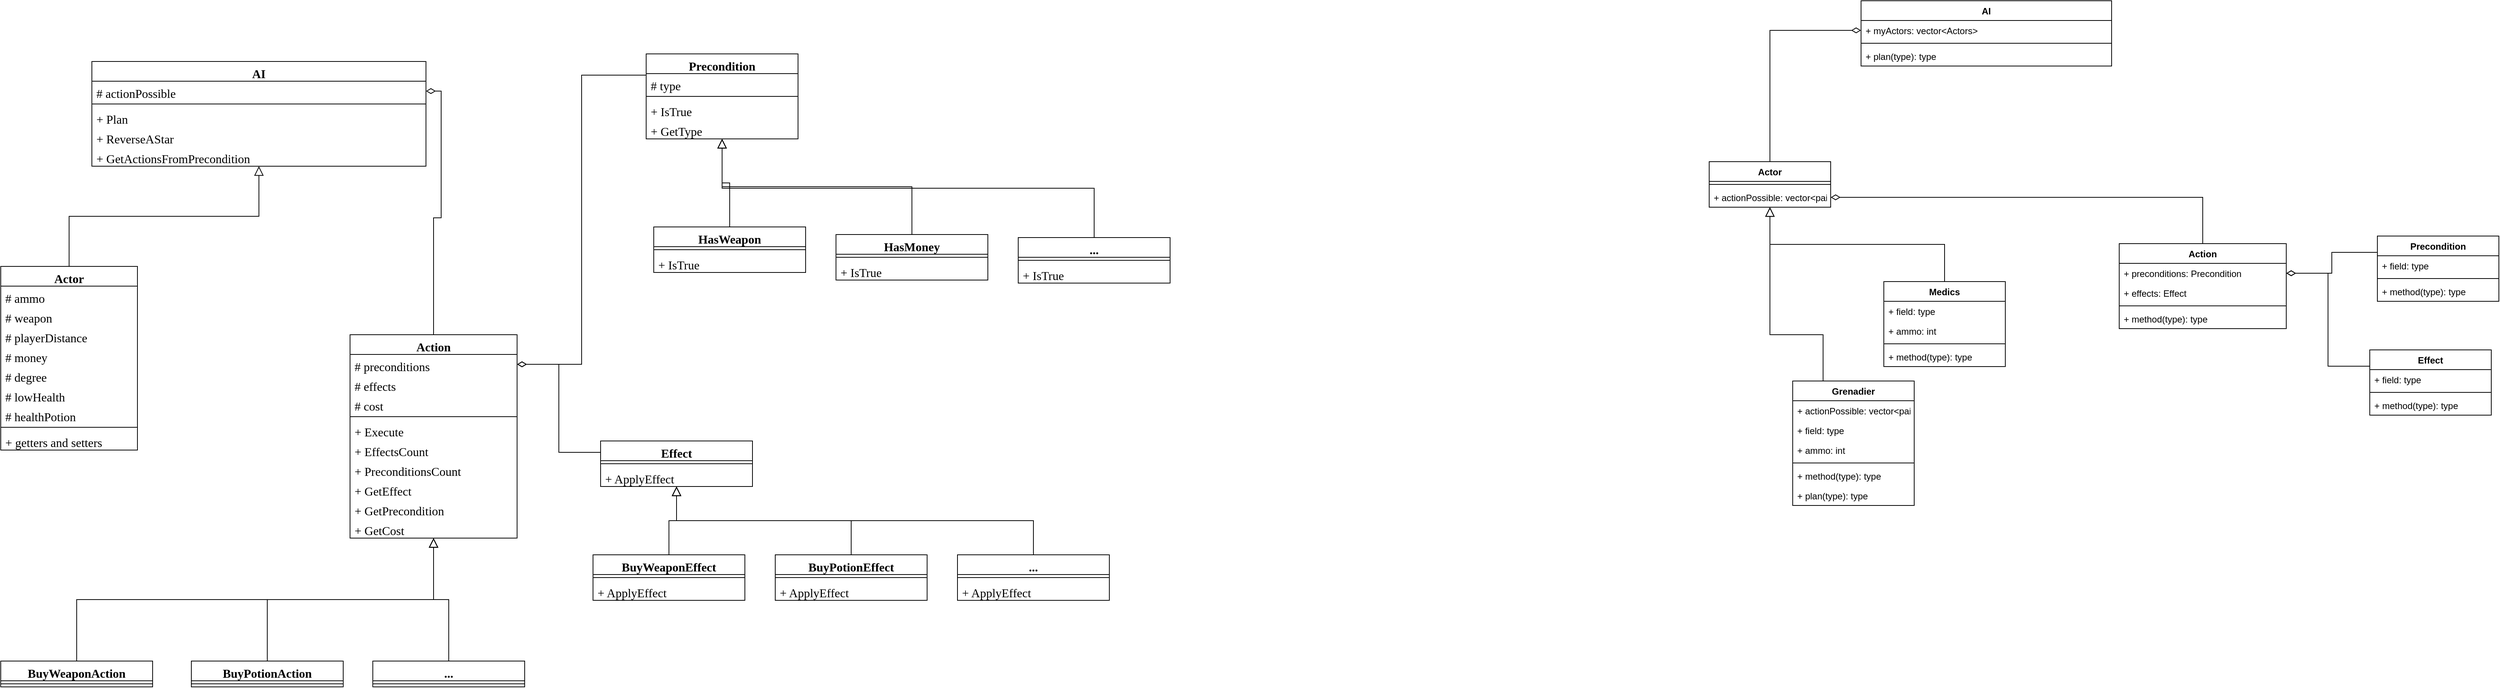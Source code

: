 <mxfile version="16.1.2" type="device"><diagram id="bciIS-RaZtxiIp3EBrxe" name="Page-1"><mxGraphModel dx="5384" dy="2467" grid="1" gridSize="10" guides="1" tooltips="1" connect="1" arrows="1" fold="1" page="1" pageScale="1" pageWidth="827" pageHeight="1169" math="0" shadow="0"><root><mxCell id="0"/><mxCell id="1" parent="0"/><mxCell id="iHJCFBOysHkOCmNIYZa_-22" style="edgeStyle=orthogonalEdgeStyle;rounded=0;orthogonalLoop=1;jettySize=auto;html=1;exitX=0.5;exitY=0;exitDx=0;exitDy=0;entryX=1;entryY=0.5;entryDx=0;entryDy=0;endArrow=diamondThin;endFill=0;endSize=10;" parent="1" source="iHJCFBOysHkOCmNIYZa_-6" target="iHJCFBOysHkOCmNIYZa_-19" edge="1"><mxGeometry relative="1" as="geometry"/></mxCell><mxCell id="iHJCFBOysHkOCmNIYZa_-6" value="Action" style="swimlane;fontStyle=1;align=center;verticalAlign=top;childLayout=stackLayout;horizontal=1;startSize=26;horizontalStack=0;resizeParent=1;resizeParentMax=0;resizeLast=0;collapsible=1;marginBottom=0;" parent="1" vertex="1"><mxGeometry x="180" y="-40" width="220" height="112" as="geometry"/></mxCell><mxCell id="iHJCFBOysHkOCmNIYZa_-7" value="+ preconditions: Precondition" style="text;strokeColor=none;fillColor=none;align=left;verticalAlign=top;spacingLeft=4;spacingRight=4;overflow=hidden;rotatable=0;points=[[0,0.5],[1,0.5]];portConstraint=eastwest;" parent="iHJCFBOysHkOCmNIYZa_-6" vertex="1"><mxGeometry y="26" width="220" height="26" as="geometry"/></mxCell><mxCell id="iHJCFBOysHkOCmNIYZa_-25" value="+ effects: Effect" style="text;strokeColor=none;fillColor=none;align=left;verticalAlign=top;spacingLeft=4;spacingRight=4;overflow=hidden;rotatable=0;points=[[0,0.5],[1,0.5]];portConstraint=eastwest;" parent="iHJCFBOysHkOCmNIYZa_-6" vertex="1"><mxGeometry y="52" width="220" height="26" as="geometry"/></mxCell><mxCell id="iHJCFBOysHkOCmNIYZa_-8" value="" style="line;strokeWidth=1;fillColor=none;align=left;verticalAlign=middle;spacingTop=-1;spacingLeft=3;spacingRight=3;rotatable=0;labelPosition=right;points=[];portConstraint=eastwest;" parent="iHJCFBOysHkOCmNIYZa_-6" vertex="1"><mxGeometry y="78" width="220" height="8" as="geometry"/></mxCell><mxCell id="iHJCFBOysHkOCmNIYZa_-9" value="+ method(type): type" style="text;strokeColor=none;fillColor=none;align=left;verticalAlign=top;spacingLeft=4;spacingRight=4;overflow=hidden;rotatable=0;points=[[0,0.5],[1,0.5]];portConstraint=eastwest;" parent="iHJCFBOysHkOCmNIYZa_-6" vertex="1"><mxGeometry y="86" width="220" height="26" as="geometry"/></mxCell><mxCell id="iHJCFBOysHkOCmNIYZa_-23" style="edgeStyle=orthogonalEdgeStyle;rounded=0;orthogonalLoop=1;jettySize=auto;html=1;exitX=0;exitY=0.25;exitDx=0;exitDy=0;entryX=1;entryY=0.5;entryDx=0;entryDy=0;endArrow=diamondThin;endFill=0;endSize=10;" parent="1" source="iHJCFBOysHkOCmNIYZa_-10" target="iHJCFBOysHkOCmNIYZa_-7" edge="1"><mxGeometry relative="1" as="geometry"/></mxCell><mxCell id="iHJCFBOysHkOCmNIYZa_-10" value="Precondition" style="swimlane;fontStyle=1;align=center;verticalAlign=top;childLayout=stackLayout;horizontal=1;startSize=26;horizontalStack=0;resizeParent=1;resizeParentMax=0;resizeLast=0;collapsible=1;marginBottom=0;" parent="1" vertex="1"><mxGeometry x="520" y="-50" width="160" height="86" as="geometry"/></mxCell><mxCell id="iHJCFBOysHkOCmNIYZa_-11" value="+ field: type" style="text;strokeColor=none;fillColor=none;align=left;verticalAlign=top;spacingLeft=4;spacingRight=4;overflow=hidden;rotatable=0;points=[[0,0.5],[1,0.5]];portConstraint=eastwest;" parent="iHJCFBOysHkOCmNIYZa_-10" vertex="1"><mxGeometry y="26" width="160" height="26" as="geometry"/></mxCell><mxCell id="iHJCFBOysHkOCmNIYZa_-12" value="" style="line;strokeWidth=1;fillColor=none;align=left;verticalAlign=middle;spacingTop=-1;spacingLeft=3;spacingRight=3;rotatable=0;labelPosition=right;points=[];portConstraint=eastwest;" parent="iHJCFBOysHkOCmNIYZa_-10" vertex="1"><mxGeometry y="52" width="160" height="8" as="geometry"/></mxCell><mxCell id="iHJCFBOysHkOCmNIYZa_-13" value="+ method(type): type" style="text;strokeColor=none;fillColor=none;align=left;verticalAlign=top;spacingLeft=4;spacingRight=4;overflow=hidden;rotatable=0;points=[[0,0.5],[1,0.5]];portConstraint=eastwest;" parent="iHJCFBOysHkOCmNIYZa_-10" vertex="1"><mxGeometry y="60" width="160" height="26" as="geometry"/></mxCell><mxCell id="iHJCFBOysHkOCmNIYZa_-24" style="edgeStyle=orthogonalEdgeStyle;rounded=0;orthogonalLoop=1;jettySize=auto;html=1;exitX=0;exitY=0.25;exitDx=0;exitDy=0;entryX=1;entryY=0.5;entryDx=0;entryDy=0;endArrow=diamondThin;endFill=0;endSize=10;" parent="1" source="iHJCFBOysHkOCmNIYZa_-14" target="iHJCFBOysHkOCmNIYZa_-7" edge="1"><mxGeometry relative="1" as="geometry"/></mxCell><mxCell id="iHJCFBOysHkOCmNIYZa_-14" value="Effect" style="swimlane;fontStyle=1;align=center;verticalAlign=top;childLayout=stackLayout;horizontal=1;startSize=26;horizontalStack=0;resizeParent=1;resizeParentMax=0;resizeLast=0;collapsible=1;marginBottom=0;" parent="1" vertex="1"><mxGeometry x="510" y="100" width="160" height="86" as="geometry"/></mxCell><mxCell id="iHJCFBOysHkOCmNIYZa_-15" value="+ field: type" style="text;strokeColor=none;fillColor=none;align=left;verticalAlign=top;spacingLeft=4;spacingRight=4;overflow=hidden;rotatable=0;points=[[0,0.5],[1,0.5]];portConstraint=eastwest;" parent="iHJCFBOysHkOCmNIYZa_-14" vertex="1"><mxGeometry y="26" width="160" height="26" as="geometry"/></mxCell><mxCell id="iHJCFBOysHkOCmNIYZa_-16" value="" style="line;strokeWidth=1;fillColor=none;align=left;verticalAlign=middle;spacingTop=-1;spacingLeft=3;spacingRight=3;rotatable=0;labelPosition=right;points=[];portConstraint=eastwest;" parent="iHJCFBOysHkOCmNIYZa_-14" vertex="1"><mxGeometry y="52" width="160" height="8" as="geometry"/></mxCell><mxCell id="iHJCFBOysHkOCmNIYZa_-17" value="+ method(type): type" style="text;strokeColor=none;fillColor=none;align=left;verticalAlign=top;spacingLeft=4;spacingRight=4;overflow=hidden;rotatable=0;points=[[0,0.5],[1,0.5]];portConstraint=eastwest;" parent="iHJCFBOysHkOCmNIYZa_-14" vertex="1"><mxGeometry y="60" width="160" height="26" as="geometry"/></mxCell><mxCell id="iHJCFBOysHkOCmNIYZa_-18" value="AI" style="swimlane;fontStyle=1;align=center;verticalAlign=top;childLayout=stackLayout;horizontal=1;startSize=26;horizontalStack=0;resizeParent=1;resizeParentMax=0;resizeLast=0;collapsible=1;marginBottom=0;" parent="1" vertex="1"><mxGeometry x="-160" y="-360" width="330" height="86" as="geometry"/></mxCell><mxCell id="iHJCFBOysHkOCmNIYZa_-81" value="+ myActors: vector&lt;Actors&gt;" style="text;strokeColor=none;fillColor=none;align=left;verticalAlign=top;spacingLeft=4;spacingRight=4;overflow=hidden;rotatable=0;points=[[0,0.5],[1,0.5]];portConstraint=eastwest;" parent="iHJCFBOysHkOCmNIYZa_-18" vertex="1"><mxGeometry y="26" width="330" height="26" as="geometry"/></mxCell><mxCell id="iHJCFBOysHkOCmNIYZa_-20" value="" style="line;strokeWidth=1;fillColor=none;align=left;verticalAlign=middle;spacingTop=-1;spacingLeft=3;spacingRight=3;rotatable=0;labelPosition=right;points=[];portConstraint=eastwest;" parent="iHJCFBOysHkOCmNIYZa_-18" vertex="1"><mxGeometry y="52" width="330" height="8" as="geometry"/></mxCell><mxCell id="iHJCFBOysHkOCmNIYZa_-39" value="+ plan(type): type" style="text;strokeColor=none;fillColor=none;align=left;verticalAlign=top;spacingLeft=4;spacingRight=4;overflow=hidden;rotatable=0;points=[[0,0.5],[1,0.5]];portConstraint=eastwest;" parent="iHJCFBOysHkOCmNIYZa_-18" vertex="1"><mxGeometry y="60" width="330" height="26" as="geometry"/></mxCell><mxCell id="iHJCFBOysHkOCmNIYZa_-93" style="edgeStyle=orthogonalEdgeStyle;rounded=0;orthogonalLoop=1;jettySize=auto;html=1;exitX=0.25;exitY=0;exitDx=0;exitDy=0;endArrow=block;endFill=0;endSize=10;" parent="1" source="iHJCFBOysHkOCmNIYZa_-28" target="iHJCFBOysHkOCmNIYZa_-87" edge="1"><mxGeometry relative="1" as="geometry"><Array as="points"><mxPoint x="-210" y="80"/><mxPoint x="-280" y="80"/></Array></mxGeometry></mxCell><mxCell id="iHJCFBOysHkOCmNIYZa_-28" value="Grenadier" style="swimlane;fontStyle=1;align=center;verticalAlign=top;childLayout=stackLayout;horizontal=1;startSize=26;horizontalStack=0;resizeParent=1;resizeParentMax=0;resizeLast=0;collapsible=1;marginBottom=0;" parent="1" vertex="1"><mxGeometry x="-250" y="141" width="160" height="164" as="geometry"/></mxCell><mxCell id="iHJCFBOysHkOCmNIYZa_-42" value="+ actionPossible: vector&lt;pair&lt;precondition, Action&gt;&gt;" style="text;strokeColor=none;fillColor=none;align=left;verticalAlign=top;spacingLeft=4;spacingRight=4;overflow=hidden;rotatable=0;points=[[0,0.5],[1,0.5]];portConstraint=eastwest;" parent="iHJCFBOysHkOCmNIYZa_-28" vertex="1"><mxGeometry y="26" width="160" height="26" as="geometry"/></mxCell><mxCell id="iHJCFBOysHkOCmNIYZa_-29" value="+ field: type" style="text;strokeColor=none;fillColor=none;align=left;verticalAlign=top;spacingLeft=4;spacingRight=4;overflow=hidden;rotatable=0;points=[[0,0.5],[1,0.5]];portConstraint=eastwest;" parent="iHJCFBOysHkOCmNIYZa_-28" vertex="1"><mxGeometry y="52" width="160" height="26" as="geometry"/></mxCell><mxCell id="iHJCFBOysHkOCmNIYZa_-26" value="+ ammo: int" style="text;strokeColor=none;fillColor=none;align=left;verticalAlign=top;spacingLeft=4;spacingRight=4;overflow=hidden;rotatable=0;points=[[0,0.5],[1,0.5]];portConstraint=eastwest;" parent="iHJCFBOysHkOCmNIYZa_-28" vertex="1"><mxGeometry y="78" width="160" height="26" as="geometry"/></mxCell><mxCell id="iHJCFBOysHkOCmNIYZa_-30" value="" style="line;strokeWidth=1;fillColor=none;align=left;verticalAlign=middle;spacingTop=-1;spacingLeft=3;spacingRight=3;rotatable=0;labelPosition=right;points=[];portConstraint=eastwest;" parent="iHJCFBOysHkOCmNIYZa_-28" vertex="1"><mxGeometry y="104" width="160" height="8" as="geometry"/></mxCell><mxCell id="iHJCFBOysHkOCmNIYZa_-31" value="+ method(type): type" style="text;strokeColor=none;fillColor=none;align=left;verticalAlign=top;spacingLeft=4;spacingRight=4;overflow=hidden;rotatable=0;points=[[0,0.5],[1,0.5]];portConstraint=eastwest;" parent="iHJCFBOysHkOCmNIYZa_-28" vertex="1"><mxGeometry y="112" width="160" height="26" as="geometry"/></mxCell><mxCell id="iHJCFBOysHkOCmNIYZa_-21" value="+ plan(type): type" style="text;strokeColor=none;fillColor=none;align=left;verticalAlign=top;spacingLeft=4;spacingRight=4;overflow=hidden;rotatable=0;points=[[0,0.5],[1,0.5]];portConstraint=eastwest;" parent="iHJCFBOysHkOCmNIYZa_-28" vertex="1"><mxGeometry y="138" width="160" height="26" as="geometry"/></mxCell><mxCell id="iHJCFBOysHkOCmNIYZa_-95" style="edgeStyle=orthogonalEdgeStyle;rounded=0;orthogonalLoop=1;jettySize=auto;html=1;exitX=0.5;exitY=0;exitDx=0;exitDy=0;endArrow=block;endFill=0;endSize=10;" parent="1" source="iHJCFBOysHkOCmNIYZa_-33" target="iHJCFBOysHkOCmNIYZa_-87" edge="1"><mxGeometry relative="1" as="geometry"/></mxCell><mxCell id="iHJCFBOysHkOCmNIYZa_-33" value="Medics" style="swimlane;fontStyle=1;align=center;verticalAlign=top;childLayout=stackLayout;horizontal=1;startSize=26;horizontalStack=0;resizeParent=1;resizeParentMax=0;resizeLast=0;collapsible=1;marginBottom=0;" parent="1" vertex="1"><mxGeometry x="-130" y="10" width="160" height="112" as="geometry"/></mxCell><mxCell id="iHJCFBOysHkOCmNIYZa_-34" value="+ field: type" style="text;strokeColor=none;fillColor=none;align=left;verticalAlign=top;spacingLeft=4;spacingRight=4;overflow=hidden;rotatable=0;points=[[0,0.5],[1,0.5]];portConstraint=eastwest;" parent="iHJCFBOysHkOCmNIYZa_-33" vertex="1"><mxGeometry y="26" width="160" height="26" as="geometry"/></mxCell><mxCell id="iHJCFBOysHkOCmNIYZa_-35" value="+ ammo: int" style="text;strokeColor=none;fillColor=none;align=left;verticalAlign=top;spacingLeft=4;spacingRight=4;overflow=hidden;rotatable=0;points=[[0,0.5],[1,0.5]];portConstraint=eastwest;" parent="iHJCFBOysHkOCmNIYZa_-33" vertex="1"><mxGeometry y="52" width="160" height="26" as="geometry"/></mxCell><mxCell id="iHJCFBOysHkOCmNIYZa_-36" value="" style="line;strokeWidth=1;fillColor=none;align=left;verticalAlign=middle;spacingTop=-1;spacingLeft=3;spacingRight=3;rotatable=0;labelPosition=right;points=[];portConstraint=eastwest;" parent="iHJCFBOysHkOCmNIYZa_-33" vertex="1"><mxGeometry y="78" width="160" height="8" as="geometry"/></mxCell><mxCell id="iHJCFBOysHkOCmNIYZa_-37" value="+ method(type): type" style="text;strokeColor=none;fillColor=none;align=left;verticalAlign=top;spacingLeft=4;spacingRight=4;overflow=hidden;rotatable=0;points=[[0,0.5],[1,0.5]];portConstraint=eastwest;" parent="iHJCFBOysHkOCmNIYZa_-33" vertex="1"><mxGeometry y="86" width="160" height="26" as="geometry"/></mxCell><mxCell id="iHJCFBOysHkOCmNIYZa_-47" style="edgeStyle=orthogonalEdgeStyle;rounded=0;orthogonalLoop=1;jettySize=auto;html=1;exitX=0.5;exitY=0;exitDx=0;exitDy=0;entryX=1;entryY=0.5;entryDx=0;entryDy=0;endArrow=diamondThin;endFill=0;endSize=10;fontSize=16;fontFamily=Tahoma;" parent="1" source="iHJCFBOysHkOCmNIYZa_-48" target="iHJCFBOysHkOCmNIYZa_-74" edge="1"><mxGeometry relative="1" as="geometry"/></mxCell><mxCell id="iHJCFBOysHkOCmNIYZa_-48" value="Action" style="swimlane;fontStyle=1;align=center;verticalAlign=top;childLayout=stackLayout;horizontal=1;startSize=26;horizontalStack=0;resizeParent=1;resizeParentMax=0;resizeLast=0;collapsible=1;marginBottom=0;fontSize=16;fontFamily=Tahoma;" parent="1" vertex="1"><mxGeometry x="-2150" y="80" width="220" height="268" as="geometry"/></mxCell><mxCell id="iHJCFBOysHkOCmNIYZa_-49" value="# preconditions" style="text;strokeColor=none;fillColor=none;align=left;verticalAlign=top;spacingLeft=4;spacingRight=4;overflow=hidden;rotatable=0;points=[[0,0.5],[1,0.5]];portConstraint=eastwest;fontSize=16;fontFamily=Tahoma;" parent="iHJCFBOysHkOCmNIYZa_-48" vertex="1"><mxGeometry y="26" width="220" height="26" as="geometry"/></mxCell><mxCell id="iHJCFBOysHkOCmNIYZa_-50" value="# effects" style="text;strokeColor=none;fillColor=none;align=left;verticalAlign=top;spacingLeft=4;spacingRight=4;overflow=hidden;rotatable=0;points=[[0,0.5],[1,0.5]];portConstraint=eastwest;fontSize=16;fontFamily=Tahoma;" parent="iHJCFBOysHkOCmNIYZa_-48" vertex="1"><mxGeometry y="52" width="220" height="26" as="geometry"/></mxCell><mxCell id="NWxB7vjjk7wFPOv54wOS-8" value="# cost" style="text;strokeColor=none;fillColor=none;align=left;verticalAlign=top;spacingLeft=4;spacingRight=4;overflow=hidden;rotatable=0;points=[[0,0.5],[1,0.5]];portConstraint=eastwest;fontSize=16;fontFamily=Tahoma;" vertex="1" parent="iHJCFBOysHkOCmNIYZa_-48"><mxGeometry y="78" width="220" height="26" as="geometry"/></mxCell><mxCell id="iHJCFBOysHkOCmNIYZa_-51" value="" style="line;strokeWidth=1;fillColor=none;align=left;verticalAlign=middle;spacingTop=-1;spacingLeft=3;spacingRight=3;rotatable=0;labelPosition=right;points=[];portConstraint=eastwest;fontSize=16;fontFamily=Tahoma;" parent="iHJCFBOysHkOCmNIYZa_-48" vertex="1"><mxGeometry y="104" width="220" height="8" as="geometry"/></mxCell><mxCell id="iHJCFBOysHkOCmNIYZa_-52" value="+ Execute" style="text;strokeColor=none;fillColor=none;align=left;verticalAlign=top;spacingLeft=4;spacingRight=4;overflow=hidden;rotatable=0;points=[[0,0.5],[1,0.5]];portConstraint=eastwest;fontSize=16;fontFamily=Tahoma;" parent="iHJCFBOysHkOCmNIYZa_-48" vertex="1"><mxGeometry y="112" width="220" height="26" as="geometry"/></mxCell><mxCell id="NWxB7vjjk7wFPOv54wOS-9" value="+ EffectsCount" style="text;strokeColor=none;fillColor=none;align=left;verticalAlign=top;spacingLeft=4;spacingRight=4;overflow=hidden;rotatable=0;points=[[0,0.5],[1,0.5]];portConstraint=eastwest;fontSize=16;fontFamily=Tahoma;" vertex="1" parent="iHJCFBOysHkOCmNIYZa_-48"><mxGeometry y="138" width="220" height="26" as="geometry"/></mxCell><mxCell id="NWxB7vjjk7wFPOv54wOS-10" value="+ PreconditionsCount" style="text;strokeColor=none;fillColor=none;align=left;verticalAlign=top;spacingLeft=4;spacingRight=4;overflow=hidden;rotatable=0;points=[[0,0.5],[1,0.5]];portConstraint=eastwest;fontSize=16;fontFamily=Tahoma;" vertex="1" parent="iHJCFBOysHkOCmNIYZa_-48"><mxGeometry y="164" width="220" height="26" as="geometry"/></mxCell><mxCell id="NWxB7vjjk7wFPOv54wOS-11" value="+ GetEffect" style="text;strokeColor=none;fillColor=none;align=left;verticalAlign=top;spacingLeft=4;spacingRight=4;overflow=hidden;rotatable=0;points=[[0,0.5],[1,0.5]];portConstraint=eastwest;fontSize=16;fontFamily=Tahoma;" vertex="1" parent="iHJCFBOysHkOCmNIYZa_-48"><mxGeometry y="190" width="220" height="26" as="geometry"/></mxCell><mxCell id="NWxB7vjjk7wFPOv54wOS-12" value="+ GetPrecondition" style="text;strokeColor=none;fillColor=none;align=left;verticalAlign=top;spacingLeft=4;spacingRight=4;overflow=hidden;rotatable=0;points=[[0,0.5],[1,0.5]];portConstraint=eastwest;fontSize=16;fontFamily=Tahoma;" vertex="1" parent="iHJCFBOysHkOCmNIYZa_-48"><mxGeometry y="216" width="220" height="26" as="geometry"/></mxCell><mxCell id="NWxB7vjjk7wFPOv54wOS-13" value="+ GetCost" style="text;strokeColor=none;fillColor=none;align=left;verticalAlign=top;spacingLeft=4;spacingRight=4;overflow=hidden;rotatable=0;points=[[0,0.5],[1,0.5]];portConstraint=eastwest;fontSize=16;fontFamily=Tahoma;" vertex="1" parent="iHJCFBOysHkOCmNIYZa_-48"><mxGeometry y="242" width="220" height="26" as="geometry"/></mxCell><mxCell id="iHJCFBOysHkOCmNIYZa_-53" style="edgeStyle=orthogonalEdgeStyle;rounded=0;orthogonalLoop=1;jettySize=auto;html=1;exitX=0;exitY=0.25;exitDx=0;exitDy=0;entryX=1;entryY=0.5;entryDx=0;entryDy=0;endArrow=diamondThin;endFill=0;endSize=10;fontSize=16;fontFamily=Tahoma;" parent="1" source="iHJCFBOysHkOCmNIYZa_-54" target="iHJCFBOysHkOCmNIYZa_-49" edge="1"><mxGeometry relative="1" as="geometry"/></mxCell><mxCell id="iHJCFBOysHkOCmNIYZa_-54" value="Precondition" style="swimlane;fontStyle=1;align=center;verticalAlign=top;childLayout=stackLayout;horizontal=1;startSize=26;horizontalStack=0;resizeParent=1;resizeParentMax=0;resizeLast=0;collapsible=1;marginBottom=0;fontSize=16;fontFamily=Tahoma;" parent="1" vertex="1"><mxGeometry x="-1760" y="-290" width="200" height="112" as="geometry"/></mxCell><mxCell id="NWxB7vjjk7wFPOv54wOS-15" value="# type" style="text;strokeColor=none;fillColor=none;align=left;verticalAlign=top;spacingLeft=4;spacingRight=4;overflow=hidden;rotatable=0;points=[[0,0.5],[1,0.5]];portConstraint=eastwest;fontSize=16;fontFamily=Tahoma;" vertex="1" parent="iHJCFBOysHkOCmNIYZa_-54"><mxGeometry y="26" width="200" height="26" as="geometry"/></mxCell><mxCell id="iHJCFBOysHkOCmNIYZa_-56" value="" style="line;strokeWidth=1;fillColor=none;align=left;verticalAlign=middle;spacingTop=-1;spacingLeft=3;spacingRight=3;rotatable=0;labelPosition=right;points=[];portConstraint=eastwest;fontSize=16;fontFamily=Tahoma;" parent="iHJCFBOysHkOCmNIYZa_-54" vertex="1"><mxGeometry y="52" width="200" height="8" as="geometry"/></mxCell><mxCell id="iHJCFBOysHkOCmNIYZa_-62" value="+ IsTrue" style="text;strokeColor=none;fillColor=none;align=left;verticalAlign=top;spacingLeft=4;spacingRight=4;overflow=hidden;rotatable=0;points=[[0,0.5],[1,0.5]];portConstraint=eastwest;fontSize=16;fontFamily=Tahoma;" parent="iHJCFBOysHkOCmNIYZa_-54" vertex="1"><mxGeometry y="60" width="200" height="26" as="geometry"/></mxCell><mxCell id="NWxB7vjjk7wFPOv54wOS-14" value="+ GetType" style="text;strokeColor=none;fillColor=none;align=left;verticalAlign=top;spacingLeft=4;spacingRight=4;overflow=hidden;rotatable=0;points=[[0,0.5],[1,0.5]];portConstraint=eastwest;fontSize=16;fontFamily=Tahoma;" vertex="1" parent="iHJCFBOysHkOCmNIYZa_-54"><mxGeometry y="86" width="200" height="26" as="geometry"/></mxCell><mxCell id="iHJCFBOysHkOCmNIYZa_-58" style="edgeStyle=orthogonalEdgeStyle;rounded=0;orthogonalLoop=1;jettySize=auto;html=1;exitX=0;exitY=0.25;exitDx=0;exitDy=0;entryX=1;entryY=0.5;entryDx=0;entryDy=0;endArrow=diamondThin;endFill=0;endSize=10;fontSize=16;fontFamily=Tahoma;" parent="1" source="iHJCFBOysHkOCmNIYZa_-59" target="iHJCFBOysHkOCmNIYZa_-49" edge="1"><mxGeometry relative="1" as="geometry"/></mxCell><mxCell id="iHJCFBOysHkOCmNIYZa_-59" value="Effect" style="swimlane;fontStyle=1;align=center;verticalAlign=top;childLayout=stackLayout;horizontal=1;startSize=26;horizontalStack=0;resizeParent=1;resizeParentMax=0;resizeLast=0;collapsible=1;marginBottom=0;fontSize=16;fontFamily=Tahoma;" parent="1" vertex="1"><mxGeometry x="-1820" y="220" width="200" height="60" as="geometry"/></mxCell><mxCell id="iHJCFBOysHkOCmNIYZa_-61" value="" style="line;strokeWidth=1;fillColor=none;align=left;verticalAlign=middle;spacingTop=-1;spacingLeft=3;spacingRight=3;rotatable=0;labelPosition=right;points=[];portConstraint=eastwest;fontSize=16;fontFamily=Tahoma;" parent="iHJCFBOysHkOCmNIYZa_-59" vertex="1"><mxGeometry y="26" width="200" height="8" as="geometry"/></mxCell><mxCell id="iHJCFBOysHkOCmNIYZa_-57" value="+ ApplyEffect" style="text;strokeColor=none;fillColor=none;align=left;verticalAlign=top;spacingLeft=4;spacingRight=4;overflow=hidden;rotatable=0;points=[[0,0.5],[1,0.5]];portConstraint=eastwest;fontSize=16;fontFamily=Tahoma;" parent="iHJCFBOysHkOCmNIYZa_-59" vertex="1"><mxGeometry y="34" width="200" height="26" as="geometry"/></mxCell><mxCell id="iHJCFBOysHkOCmNIYZa_-63" value="AI" style="swimlane;fontStyle=1;align=center;verticalAlign=top;childLayout=stackLayout;horizontal=1;startSize=26;horizontalStack=0;resizeParent=1;resizeParentMax=0;resizeLast=0;collapsible=1;marginBottom=0;fontSize=16;fontFamily=Tahoma;" parent="1" vertex="1"><mxGeometry x="-2490" y="-280" width="440" height="138" as="geometry"/></mxCell><mxCell id="iHJCFBOysHkOCmNIYZa_-74" value="# actionPossible" style="text;strokeColor=none;fillColor=none;align=left;verticalAlign=top;spacingLeft=4;spacingRight=4;overflow=hidden;rotatable=0;points=[[0,0.5],[1,0.5]];portConstraint=eastwest;fontSize=16;fontFamily=Tahoma;" parent="iHJCFBOysHkOCmNIYZa_-63" vertex="1"><mxGeometry y="26" width="440" height="26" as="geometry"/></mxCell><mxCell id="iHJCFBOysHkOCmNIYZa_-64" value="" style="line;strokeWidth=1;fillColor=none;align=left;verticalAlign=middle;spacingTop=-1;spacingLeft=3;spacingRight=3;rotatable=0;labelPosition=right;points=[];portConstraint=eastwest;fontSize=16;fontFamily=Tahoma;" parent="iHJCFBOysHkOCmNIYZa_-63" vertex="1"><mxGeometry y="52" width="440" height="8" as="geometry"/></mxCell><mxCell id="iHJCFBOysHkOCmNIYZa_-65" value="+ Plan" style="text;strokeColor=none;fillColor=none;align=left;verticalAlign=top;spacingLeft=4;spacingRight=4;overflow=hidden;rotatable=0;points=[[0,0.5],[1,0.5]];portConstraint=eastwest;fontSize=16;fontFamily=Tahoma;" parent="iHJCFBOysHkOCmNIYZa_-63" vertex="1"><mxGeometry y="60" width="440" height="26" as="geometry"/></mxCell><mxCell id="NWxB7vjjk7wFPOv54wOS-1" value="+ ReverseAStar" style="text;strokeColor=none;fillColor=none;align=left;verticalAlign=top;spacingLeft=4;spacingRight=4;overflow=hidden;rotatable=0;points=[[0,0.5],[1,0.5]];portConstraint=eastwest;fontSize=16;fontFamily=Tahoma;" vertex="1" parent="iHJCFBOysHkOCmNIYZa_-63"><mxGeometry y="86" width="440" height="26" as="geometry"/></mxCell><mxCell id="NWxB7vjjk7wFPOv54wOS-2" value="+ GetActionsFromPrecondition" style="text;strokeColor=none;fillColor=none;align=left;verticalAlign=top;spacingLeft=4;spacingRight=4;overflow=hidden;rotatable=0;points=[[0,0.5],[1,0.5]];portConstraint=eastwest;fontSize=16;fontFamily=Tahoma;" vertex="1" parent="iHJCFBOysHkOCmNIYZa_-63"><mxGeometry y="112" width="440" height="26" as="geometry"/></mxCell><mxCell id="iHJCFBOysHkOCmNIYZa_-83" style="edgeStyle=orthogonalEdgeStyle;rounded=0;orthogonalLoop=1;jettySize=auto;html=1;exitX=0.5;exitY=0;exitDx=0;exitDy=0;endArrow=block;endFill=0;endSize=10;fontSize=16;fontFamily=Tahoma;" parent="1" source="iHJCFBOysHkOCmNIYZa_-73" target="iHJCFBOysHkOCmNIYZa_-63" edge="1"><mxGeometry relative="1" as="geometry"/></mxCell><mxCell id="iHJCFBOysHkOCmNIYZa_-73" value="Actor" style="swimlane;fontStyle=1;align=center;verticalAlign=top;childLayout=stackLayout;horizontal=1;startSize=26;horizontalStack=0;resizeParent=1;resizeParentMax=0;resizeLast=0;collapsible=1;marginBottom=0;fontSize=16;fontFamily=Tahoma;" parent="1" vertex="1"><mxGeometry x="-2610" y="-10" width="180" height="242" as="geometry"/></mxCell><mxCell id="iHJCFBOysHkOCmNIYZa_-75" value="# ammo" style="text;strokeColor=none;fillColor=none;align=left;verticalAlign=top;spacingLeft=4;spacingRight=4;overflow=hidden;rotatable=0;points=[[0,0.5],[1,0.5]];portConstraint=eastwest;fontSize=16;fontFamily=Tahoma;" parent="iHJCFBOysHkOCmNIYZa_-73" vertex="1"><mxGeometry y="26" width="180" height="26" as="geometry"/></mxCell><mxCell id="iHJCFBOysHkOCmNIYZa_-76" value="# weapon" style="text;strokeColor=none;fillColor=none;align=left;verticalAlign=top;spacingLeft=4;spacingRight=4;overflow=hidden;rotatable=0;points=[[0,0.5],[1,0.5]];portConstraint=eastwest;fontSize=16;fontFamily=Tahoma;" parent="iHJCFBOysHkOCmNIYZa_-73" vertex="1"><mxGeometry y="52" width="180" height="26" as="geometry"/></mxCell><mxCell id="NWxB7vjjk7wFPOv54wOS-3" value="# playerDistance" style="text;strokeColor=none;fillColor=none;align=left;verticalAlign=top;spacingLeft=4;spacingRight=4;overflow=hidden;rotatable=0;points=[[0,0.5],[1,0.5]];portConstraint=eastwest;fontSize=16;fontFamily=Tahoma;" vertex="1" parent="iHJCFBOysHkOCmNIYZa_-73"><mxGeometry y="78" width="180" height="26" as="geometry"/></mxCell><mxCell id="NWxB7vjjk7wFPOv54wOS-4" value="# money" style="text;strokeColor=none;fillColor=none;align=left;verticalAlign=top;spacingLeft=4;spacingRight=4;overflow=hidden;rotatable=0;points=[[0,0.5],[1,0.5]];portConstraint=eastwest;fontSize=16;fontFamily=Tahoma;" vertex="1" parent="iHJCFBOysHkOCmNIYZa_-73"><mxGeometry y="104" width="180" height="26" as="geometry"/></mxCell><mxCell id="NWxB7vjjk7wFPOv54wOS-5" value="# degree" style="text;strokeColor=none;fillColor=none;align=left;verticalAlign=top;spacingLeft=4;spacingRight=4;overflow=hidden;rotatable=0;points=[[0,0.5],[1,0.5]];portConstraint=eastwest;fontSize=16;fontFamily=Tahoma;" vertex="1" parent="iHJCFBOysHkOCmNIYZa_-73"><mxGeometry y="130" width="180" height="26" as="geometry"/></mxCell><mxCell id="NWxB7vjjk7wFPOv54wOS-6" value="# lowHealth" style="text;strokeColor=none;fillColor=none;align=left;verticalAlign=top;spacingLeft=4;spacingRight=4;overflow=hidden;rotatable=0;points=[[0,0.5],[1,0.5]];portConstraint=eastwest;fontSize=16;fontFamily=Tahoma;" vertex="1" parent="iHJCFBOysHkOCmNIYZa_-73"><mxGeometry y="156" width="180" height="26" as="geometry"/></mxCell><mxCell id="NWxB7vjjk7wFPOv54wOS-7" value="# healthPotion" style="text;strokeColor=none;fillColor=none;align=left;verticalAlign=top;spacingLeft=4;spacingRight=4;overflow=hidden;rotatable=0;points=[[0,0.5],[1,0.5]];portConstraint=eastwest;fontSize=16;fontFamily=Tahoma;" vertex="1" parent="iHJCFBOysHkOCmNIYZa_-73"><mxGeometry y="182" width="180" height="26" as="geometry"/></mxCell><mxCell id="iHJCFBOysHkOCmNIYZa_-77" value="" style="line;strokeWidth=1;fillColor=none;align=left;verticalAlign=middle;spacingTop=-1;spacingLeft=3;spacingRight=3;rotatable=0;labelPosition=right;points=[];portConstraint=eastwest;fontSize=16;fontFamily=Tahoma;" parent="iHJCFBOysHkOCmNIYZa_-73" vertex="1"><mxGeometry y="208" width="180" height="8" as="geometry"/></mxCell><mxCell id="iHJCFBOysHkOCmNIYZa_-78" value="+ getters and setters" style="text;strokeColor=none;fillColor=none;align=left;verticalAlign=top;spacingLeft=4;spacingRight=4;overflow=hidden;rotatable=0;points=[[0,0.5],[1,0.5]];portConstraint=eastwest;fontSize=16;fontFamily=Tahoma;" parent="iHJCFBOysHkOCmNIYZa_-73" vertex="1"><mxGeometry y="216" width="180" height="26" as="geometry"/></mxCell><mxCell id="iHJCFBOysHkOCmNIYZa_-94" style="edgeStyle=orthogonalEdgeStyle;rounded=0;orthogonalLoop=1;jettySize=auto;html=1;exitX=0.5;exitY=0;exitDx=0;exitDy=0;endArrow=diamondThin;endFill=0;endSize=10;" parent="1" source="iHJCFBOysHkOCmNIYZa_-87" target="iHJCFBOysHkOCmNIYZa_-81" edge="1"><mxGeometry relative="1" as="geometry"/></mxCell><mxCell id="iHJCFBOysHkOCmNIYZa_-87" value="Actor" style="swimlane;fontStyle=1;align=center;verticalAlign=top;childLayout=stackLayout;horizontal=1;startSize=26;horizontalStack=0;resizeParent=1;resizeParentMax=0;resizeLast=0;collapsible=1;marginBottom=0;" parent="1" vertex="1"><mxGeometry x="-360" y="-148" width="160" height="60" as="geometry"/></mxCell><mxCell id="iHJCFBOysHkOCmNIYZa_-91" value="" style="line;strokeWidth=1;fillColor=none;align=left;verticalAlign=middle;spacingTop=-1;spacingLeft=3;spacingRight=3;rotatable=0;labelPosition=right;points=[];portConstraint=eastwest;" parent="iHJCFBOysHkOCmNIYZa_-87" vertex="1"><mxGeometry y="26" width="160" height="8" as="geometry"/></mxCell><mxCell id="iHJCFBOysHkOCmNIYZa_-19" value="+ actionPossible: vector&lt;pair&lt;precondition, Action&gt;&gt;" style="text;strokeColor=none;fillColor=none;align=left;verticalAlign=top;spacingLeft=4;spacingRight=4;overflow=hidden;rotatable=0;points=[[0,0.5],[1,0.5]];portConstraint=eastwest;" parent="iHJCFBOysHkOCmNIYZa_-87" vertex="1"><mxGeometry y="34" width="160" height="26" as="geometry"/></mxCell><mxCell id="NWxB7vjjk7wFPOv54wOS-22" style="edgeStyle=orthogonalEdgeStyle;rounded=0;orthogonalLoop=1;jettySize=auto;html=1;exitX=0.5;exitY=0;exitDx=0;exitDy=0;fontFamily=Tahoma;fontSize=16;endArrow=block;endFill=0;endSize=10;" edge="1" parent="1" source="NWxB7vjjk7wFPOv54wOS-16" target="iHJCFBOysHkOCmNIYZa_-54"><mxGeometry relative="1" as="geometry"/></mxCell><mxCell id="NWxB7vjjk7wFPOv54wOS-16" value="HasWeapon" style="swimlane;fontStyle=1;align=center;verticalAlign=top;childLayout=stackLayout;horizontal=1;startSize=26;horizontalStack=0;resizeParent=1;resizeParentMax=0;resizeLast=0;collapsible=1;marginBottom=0;fontSize=16;fontFamily=Tahoma;" vertex="1" parent="1"><mxGeometry x="-1750" y="-62" width="200" height="60" as="geometry"/></mxCell><mxCell id="NWxB7vjjk7wFPOv54wOS-18" value="" style="line;strokeWidth=1;fillColor=none;align=left;verticalAlign=middle;spacingTop=-1;spacingLeft=3;spacingRight=3;rotatable=0;labelPosition=right;points=[];portConstraint=eastwest;fontSize=16;fontFamily=Tahoma;" vertex="1" parent="NWxB7vjjk7wFPOv54wOS-16"><mxGeometry y="26" width="200" height="8" as="geometry"/></mxCell><mxCell id="NWxB7vjjk7wFPOv54wOS-19" value="+ IsTrue" style="text;strokeColor=none;fillColor=none;align=left;verticalAlign=top;spacingLeft=4;spacingRight=4;overflow=hidden;rotatable=0;points=[[0,0.5],[1,0.5]];portConstraint=eastwest;fontSize=16;fontFamily=Tahoma;" vertex="1" parent="NWxB7vjjk7wFPOv54wOS-16"><mxGeometry y="34" width="200" height="26" as="geometry"/></mxCell><mxCell id="NWxB7vjjk7wFPOv54wOS-26" style="edgeStyle=orthogonalEdgeStyle;rounded=0;orthogonalLoop=1;jettySize=auto;html=1;exitX=0.5;exitY=0;exitDx=0;exitDy=0;fontFamily=Tahoma;fontSize=16;endArrow=block;endFill=0;endSize=10;" edge="1" parent="1" source="NWxB7vjjk7wFPOv54wOS-23" target="iHJCFBOysHkOCmNIYZa_-54"><mxGeometry relative="1" as="geometry"/></mxCell><mxCell id="NWxB7vjjk7wFPOv54wOS-23" value="HasMoney" style="swimlane;fontStyle=1;align=center;verticalAlign=top;childLayout=stackLayout;horizontal=1;startSize=26;horizontalStack=0;resizeParent=1;resizeParentMax=0;resizeLast=0;collapsible=1;marginBottom=0;fontSize=16;fontFamily=Tahoma;" vertex="1" parent="1"><mxGeometry x="-1510" y="-52" width="200" height="60" as="geometry"/></mxCell><mxCell id="NWxB7vjjk7wFPOv54wOS-24" value="" style="line;strokeWidth=1;fillColor=none;align=left;verticalAlign=middle;spacingTop=-1;spacingLeft=3;spacingRight=3;rotatable=0;labelPosition=right;points=[];portConstraint=eastwest;fontSize=16;fontFamily=Tahoma;" vertex="1" parent="NWxB7vjjk7wFPOv54wOS-23"><mxGeometry y="26" width="200" height="8" as="geometry"/></mxCell><mxCell id="NWxB7vjjk7wFPOv54wOS-25" value="+ IsTrue" style="text;strokeColor=none;fillColor=none;align=left;verticalAlign=top;spacingLeft=4;spacingRight=4;overflow=hidden;rotatable=0;points=[[0,0.5],[1,0.5]];portConstraint=eastwest;fontSize=16;fontFamily=Tahoma;" vertex="1" parent="NWxB7vjjk7wFPOv54wOS-23"><mxGeometry y="34" width="200" height="26" as="geometry"/></mxCell><mxCell id="NWxB7vjjk7wFPOv54wOS-30" style="edgeStyle=orthogonalEdgeStyle;rounded=0;orthogonalLoop=1;jettySize=auto;html=1;exitX=0.5;exitY=0;exitDx=0;exitDy=0;fontFamily=Tahoma;fontSize=16;endArrow=block;endFill=0;endSize=10;" edge="1" parent="1" source="NWxB7vjjk7wFPOv54wOS-27" target="iHJCFBOysHkOCmNIYZa_-54"><mxGeometry relative="1" as="geometry"/></mxCell><mxCell id="NWxB7vjjk7wFPOv54wOS-27" value="..." style="swimlane;fontStyle=1;align=center;verticalAlign=top;childLayout=stackLayout;horizontal=1;startSize=26;horizontalStack=0;resizeParent=1;resizeParentMax=0;resizeLast=0;collapsible=1;marginBottom=0;fontSize=16;fontFamily=Tahoma;" vertex="1" parent="1"><mxGeometry x="-1270" y="-48" width="200" height="60" as="geometry"/></mxCell><mxCell id="NWxB7vjjk7wFPOv54wOS-28" value="" style="line;strokeWidth=1;fillColor=none;align=left;verticalAlign=middle;spacingTop=-1;spacingLeft=3;spacingRight=3;rotatable=0;labelPosition=right;points=[];portConstraint=eastwest;fontSize=16;fontFamily=Tahoma;" vertex="1" parent="NWxB7vjjk7wFPOv54wOS-27"><mxGeometry y="26" width="200" height="8" as="geometry"/></mxCell><mxCell id="NWxB7vjjk7wFPOv54wOS-29" value="+ IsTrue" style="text;strokeColor=none;fillColor=none;align=left;verticalAlign=top;spacingLeft=4;spacingRight=4;overflow=hidden;rotatable=0;points=[[0,0.5],[1,0.5]];portConstraint=eastwest;fontSize=16;fontFamily=Tahoma;" vertex="1" parent="NWxB7vjjk7wFPOv54wOS-27"><mxGeometry y="34" width="200" height="26" as="geometry"/></mxCell><mxCell id="NWxB7vjjk7wFPOv54wOS-40" style="edgeStyle=orthogonalEdgeStyle;rounded=0;orthogonalLoop=1;jettySize=auto;html=1;exitX=0.5;exitY=0;exitDx=0;exitDy=0;fontFamily=Tahoma;fontSize=16;endArrow=block;endFill=0;endSize=10;" edge="1" parent="1" source="NWxB7vjjk7wFPOv54wOS-31" target="iHJCFBOysHkOCmNIYZa_-59"><mxGeometry relative="1" as="geometry"/></mxCell><mxCell id="NWxB7vjjk7wFPOv54wOS-31" value="BuyWeaponEffect" style="swimlane;fontStyle=1;align=center;verticalAlign=top;childLayout=stackLayout;horizontal=1;startSize=26;horizontalStack=0;resizeParent=1;resizeParentMax=0;resizeLast=0;collapsible=1;marginBottom=0;fontSize=16;fontFamily=Tahoma;" vertex="1" parent="1"><mxGeometry x="-1830" y="370" width="200" height="60" as="geometry"/></mxCell><mxCell id="NWxB7vjjk7wFPOv54wOS-32" value="" style="line;strokeWidth=1;fillColor=none;align=left;verticalAlign=middle;spacingTop=-1;spacingLeft=3;spacingRight=3;rotatable=0;labelPosition=right;points=[];portConstraint=eastwest;fontSize=16;fontFamily=Tahoma;" vertex="1" parent="NWxB7vjjk7wFPOv54wOS-31"><mxGeometry y="26" width="200" height="8" as="geometry"/></mxCell><mxCell id="NWxB7vjjk7wFPOv54wOS-33" value="+ ApplyEffect" style="text;strokeColor=none;fillColor=none;align=left;verticalAlign=top;spacingLeft=4;spacingRight=4;overflow=hidden;rotatable=0;points=[[0,0.5],[1,0.5]];portConstraint=eastwest;fontSize=16;fontFamily=Tahoma;" vertex="1" parent="NWxB7vjjk7wFPOv54wOS-31"><mxGeometry y="34" width="200" height="26" as="geometry"/></mxCell><mxCell id="NWxB7vjjk7wFPOv54wOS-41" style="edgeStyle=orthogonalEdgeStyle;rounded=0;orthogonalLoop=1;jettySize=auto;html=1;exitX=0.5;exitY=0;exitDx=0;exitDy=0;fontFamily=Tahoma;fontSize=16;endArrow=block;endFill=0;endSize=10;" edge="1" parent="1" source="NWxB7vjjk7wFPOv54wOS-34" target="iHJCFBOysHkOCmNIYZa_-59"><mxGeometry relative="1" as="geometry"/></mxCell><mxCell id="NWxB7vjjk7wFPOv54wOS-34" value="BuyPotionEffect" style="swimlane;fontStyle=1;align=center;verticalAlign=top;childLayout=stackLayout;horizontal=1;startSize=26;horizontalStack=0;resizeParent=1;resizeParentMax=0;resizeLast=0;collapsible=1;marginBottom=0;fontSize=16;fontFamily=Tahoma;" vertex="1" parent="1"><mxGeometry x="-1590" y="370" width="200" height="60" as="geometry"/></mxCell><mxCell id="NWxB7vjjk7wFPOv54wOS-35" value="" style="line;strokeWidth=1;fillColor=none;align=left;verticalAlign=middle;spacingTop=-1;spacingLeft=3;spacingRight=3;rotatable=0;labelPosition=right;points=[];portConstraint=eastwest;fontSize=16;fontFamily=Tahoma;" vertex="1" parent="NWxB7vjjk7wFPOv54wOS-34"><mxGeometry y="26" width="200" height="8" as="geometry"/></mxCell><mxCell id="NWxB7vjjk7wFPOv54wOS-36" value="+ ApplyEffect" style="text;strokeColor=none;fillColor=none;align=left;verticalAlign=top;spacingLeft=4;spacingRight=4;overflow=hidden;rotatable=0;points=[[0,0.5],[1,0.5]];portConstraint=eastwest;fontSize=16;fontFamily=Tahoma;" vertex="1" parent="NWxB7vjjk7wFPOv54wOS-34"><mxGeometry y="34" width="200" height="26" as="geometry"/></mxCell><mxCell id="NWxB7vjjk7wFPOv54wOS-42" style="edgeStyle=orthogonalEdgeStyle;rounded=0;orthogonalLoop=1;jettySize=auto;html=1;exitX=0.5;exitY=0;exitDx=0;exitDy=0;fontFamily=Tahoma;fontSize=16;endArrow=block;endFill=0;endSize=10;" edge="1" parent="1" source="NWxB7vjjk7wFPOv54wOS-37" target="iHJCFBOysHkOCmNIYZa_-59"><mxGeometry relative="1" as="geometry"/></mxCell><mxCell id="NWxB7vjjk7wFPOv54wOS-37" value="..." style="swimlane;fontStyle=1;align=center;verticalAlign=top;childLayout=stackLayout;horizontal=1;startSize=26;horizontalStack=0;resizeParent=1;resizeParentMax=0;resizeLast=0;collapsible=1;marginBottom=0;fontSize=16;fontFamily=Tahoma;" vertex="1" parent="1"><mxGeometry x="-1350" y="370" width="200" height="60" as="geometry"/></mxCell><mxCell id="NWxB7vjjk7wFPOv54wOS-38" value="" style="line;strokeWidth=1;fillColor=none;align=left;verticalAlign=middle;spacingTop=-1;spacingLeft=3;spacingRight=3;rotatable=0;labelPosition=right;points=[];portConstraint=eastwest;fontSize=16;fontFamily=Tahoma;" vertex="1" parent="NWxB7vjjk7wFPOv54wOS-37"><mxGeometry y="26" width="200" height="8" as="geometry"/></mxCell><mxCell id="NWxB7vjjk7wFPOv54wOS-39" value="+ ApplyEffect" style="text;strokeColor=none;fillColor=none;align=left;verticalAlign=top;spacingLeft=4;spacingRight=4;overflow=hidden;rotatable=0;points=[[0,0.5],[1,0.5]];portConstraint=eastwest;fontSize=16;fontFamily=Tahoma;" vertex="1" parent="NWxB7vjjk7wFPOv54wOS-37"><mxGeometry y="34" width="200" height="26" as="geometry"/></mxCell><mxCell id="NWxB7vjjk7wFPOv54wOS-46" style="edgeStyle=orthogonalEdgeStyle;rounded=0;orthogonalLoop=1;jettySize=auto;html=1;exitX=0.5;exitY=0;exitDx=0;exitDy=0;fontFamily=Tahoma;fontSize=16;endArrow=block;endFill=0;endSize=10;" edge="1" parent="1" source="NWxB7vjjk7wFPOv54wOS-43" target="iHJCFBOysHkOCmNIYZa_-48"><mxGeometry relative="1" as="geometry"/></mxCell><mxCell id="NWxB7vjjk7wFPOv54wOS-43" value="BuyWeaponAction" style="swimlane;fontStyle=1;align=center;verticalAlign=top;childLayout=stackLayout;horizontal=1;startSize=26;horizontalStack=0;resizeParent=1;resizeParentMax=0;resizeLast=0;collapsible=1;marginBottom=0;fontSize=16;fontFamily=Tahoma;" vertex="1" parent="1"><mxGeometry x="-2610" y="510" width="200" height="34" as="geometry"/></mxCell><mxCell id="NWxB7vjjk7wFPOv54wOS-44" value="" style="line;strokeWidth=1;fillColor=none;align=left;verticalAlign=middle;spacingTop=-1;spacingLeft=3;spacingRight=3;rotatable=0;labelPosition=right;points=[];portConstraint=eastwest;fontSize=16;fontFamily=Tahoma;" vertex="1" parent="NWxB7vjjk7wFPOv54wOS-43"><mxGeometry y="26" width="200" height="8" as="geometry"/></mxCell><mxCell id="NWxB7vjjk7wFPOv54wOS-49" style="edgeStyle=orthogonalEdgeStyle;rounded=0;orthogonalLoop=1;jettySize=auto;html=1;exitX=0.5;exitY=0;exitDx=0;exitDy=0;fontFamily=Tahoma;fontSize=16;endArrow=block;endFill=0;endSize=10;" edge="1" parent="1" source="NWxB7vjjk7wFPOv54wOS-47" target="iHJCFBOysHkOCmNIYZa_-48"><mxGeometry relative="1" as="geometry"/></mxCell><mxCell id="NWxB7vjjk7wFPOv54wOS-47" value="BuyPotionAction" style="swimlane;fontStyle=1;align=center;verticalAlign=top;childLayout=stackLayout;horizontal=1;startSize=26;horizontalStack=0;resizeParent=1;resizeParentMax=0;resizeLast=0;collapsible=1;marginBottom=0;fontSize=16;fontFamily=Tahoma;" vertex="1" parent="1"><mxGeometry x="-2359" y="510" width="200" height="34" as="geometry"/></mxCell><mxCell id="NWxB7vjjk7wFPOv54wOS-48" value="" style="line;strokeWidth=1;fillColor=none;align=left;verticalAlign=middle;spacingTop=-1;spacingLeft=3;spacingRight=3;rotatable=0;labelPosition=right;points=[];portConstraint=eastwest;fontSize=16;fontFamily=Tahoma;" vertex="1" parent="NWxB7vjjk7wFPOv54wOS-47"><mxGeometry y="26" width="200" height="8" as="geometry"/></mxCell><mxCell id="NWxB7vjjk7wFPOv54wOS-52" style="edgeStyle=orthogonalEdgeStyle;rounded=0;orthogonalLoop=1;jettySize=auto;html=1;exitX=0.5;exitY=0;exitDx=0;exitDy=0;fontFamily=Tahoma;fontSize=16;endArrow=block;endFill=0;endSize=10;" edge="1" parent="1" source="NWxB7vjjk7wFPOv54wOS-50" target="iHJCFBOysHkOCmNIYZa_-48"><mxGeometry relative="1" as="geometry"/></mxCell><mxCell id="NWxB7vjjk7wFPOv54wOS-50" value="..." style="swimlane;fontStyle=1;align=center;verticalAlign=top;childLayout=stackLayout;horizontal=1;startSize=26;horizontalStack=0;resizeParent=1;resizeParentMax=0;resizeLast=0;collapsible=1;marginBottom=0;fontSize=16;fontFamily=Tahoma;" vertex="1" parent="1"><mxGeometry x="-2120" y="510" width="200" height="34" as="geometry"/></mxCell><mxCell id="NWxB7vjjk7wFPOv54wOS-51" value="" style="line;strokeWidth=1;fillColor=none;align=left;verticalAlign=middle;spacingTop=-1;spacingLeft=3;spacingRight=3;rotatable=0;labelPosition=right;points=[];portConstraint=eastwest;fontSize=16;fontFamily=Tahoma;" vertex="1" parent="NWxB7vjjk7wFPOv54wOS-50"><mxGeometry y="26" width="200" height="8" as="geometry"/></mxCell></root></mxGraphModel></diagram></mxfile>